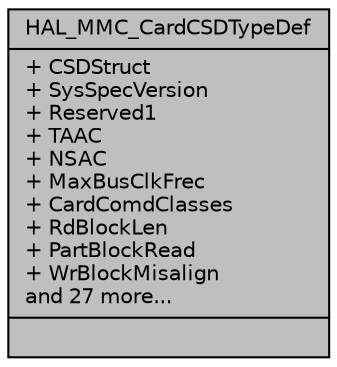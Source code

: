 digraph "HAL_MMC_CardCSDTypeDef"
{
  edge [fontname="Helvetica",fontsize="10",labelfontname="Helvetica",labelfontsize="10"];
  node [fontname="Helvetica",fontsize="10",shape=record];
  Node1 [label="{HAL_MMC_CardCSDTypeDef\n|+ CSDStruct\l+ SysSpecVersion\l+ Reserved1\l+ TAAC\l+ NSAC\l+ MaxBusClkFrec\l+ CardComdClasses\l+ RdBlockLen\l+ PartBlockRead\l+ WrBlockMisalign\land 27 more...\l|}",height=0.2,width=0.4,color="black", fillcolor="grey75", style="filled", fontcolor="black"];
}
